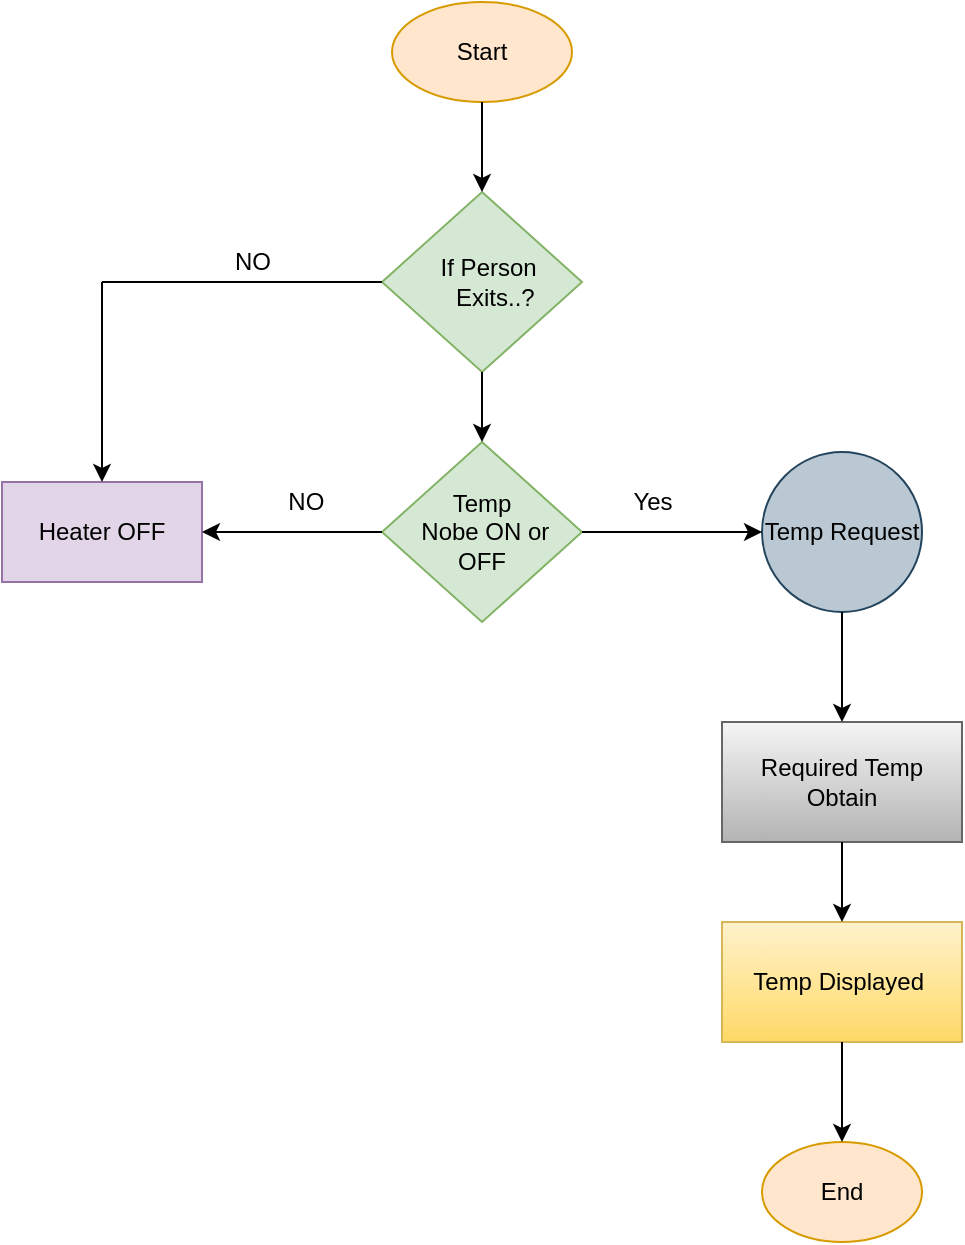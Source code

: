 <mxfile version="15.1.0" type="device"><diagram id="MNtWhiAvmt9Cc8O9kyCF" name="Page-1"><mxGraphModel dx="1038" dy="579" grid="1" gridSize="10" guides="1" tooltips="1" connect="1" arrows="1" fold="1" page="1" pageScale="1" pageWidth="827" pageHeight="1169" math="0" shadow="0"><root><mxCell id="0"/><mxCell id="1" parent="0"/><mxCell id="0d2DsGToPT7u_OmCkoRb-1" value="Start" style="ellipse;whiteSpace=wrap;html=1;fillColor=#ffe6cc;strokeColor=#d79b00;" vertex="1" parent="1"><mxGeometry x="325" y="50" width="90" height="50" as="geometry"/></mxCell><mxCell id="0d2DsGToPT7u_OmCkoRb-2" value="&amp;nbsp; If Person&lt;br&gt;&amp;nbsp; &amp;nbsp; Exits..?" style="rhombus;whiteSpace=wrap;html=1;fillColor=#d5e8d4;strokeColor=#82b366;" vertex="1" parent="1"><mxGeometry x="320" y="145" width="100" height="90" as="geometry"/></mxCell><mxCell id="0d2DsGToPT7u_OmCkoRb-3" value="Heater OFF" style="rounded=0;whiteSpace=wrap;html=1;fillColor=#e1d5e7;strokeColor=#9673a6;" vertex="1" parent="1"><mxGeometry x="130" y="290" width="100" height="50" as="geometry"/></mxCell><mxCell id="0d2DsGToPT7u_OmCkoRb-6" value="Required Temp Obtain" style="rounded=0;whiteSpace=wrap;html=1;gradientColor=#b3b3b3;fillColor=#f5f5f5;strokeColor=#666666;" vertex="1" parent="1"><mxGeometry x="490" y="410" width="120" height="60" as="geometry"/></mxCell><mxCell id="0d2DsGToPT7u_OmCkoRb-7" value="Temp Displayed&amp;nbsp;" style="rounded=0;whiteSpace=wrap;html=1;gradientColor=#ffd966;fillColor=#fff2cc;strokeColor=#d6b656;" vertex="1" parent="1"><mxGeometry x="490" y="510" width="120" height="60" as="geometry"/></mxCell><mxCell id="0d2DsGToPT7u_OmCkoRb-8" value="Temp&lt;br&gt;&amp;nbsp;Nobe ON or &lt;br&gt;OFF" style="rhombus;whiteSpace=wrap;html=1;fillColor=#d5e8d4;strokeColor=#82b366;" vertex="1" parent="1"><mxGeometry x="320" y="270" width="100" height="90" as="geometry"/></mxCell><mxCell id="0d2DsGToPT7u_OmCkoRb-9" value="Temp Request" style="ellipse;whiteSpace=wrap;html=1;aspect=fixed;fillColor=#bac8d3;strokeColor=#23445d;" vertex="1" parent="1"><mxGeometry x="510" y="275" width="80" height="80" as="geometry"/></mxCell><mxCell id="0d2DsGToPT7u_OmCkoRb-11" value="" style="endArrow=classic;html=1;exitX=0.5;exitY=1;exitDx=0;exitDy=0;entryX=0.5;entryY=0;entryDx=0;entryDy=0;" edge="1" parent="1" source="0d2DsGToPT7u_OmCkoRb-2" target="0d2DsGToPT7u_OmCkoRb-8"><mxGeometry width="50" height="50" relative="1" as="geometry"><mxPoint x="390" y="220" as="sourcePoint"/><mxPoint x="370" y="260" as="targetPoint"/></mxGeometry></mxCell><mxCell id="0d2DsGToPT7u_OmCkoRb-12" value="" style="endArrow=classic;html=1;exitX=1;exitY=0.5;exitDx=0;exitDy=0;entryX=0;entryY=0.5;entryDx=0;entryDy=0;" edge="1" parent="1" source="0d2DsGToPT7u_OmCkoRb-8" target="0d2DsGToPT7u_OmCkoRb-9"><mxGeometry width="50" height="50" relative="1" as="geometry"><mxPoint x="390" y="220" as="sourcePoint"/><mxPoint x="500" y="290" as="targetPoint"/></mxGeometry></mxCell><mxCell id="0d2DsGToPT7u_OmCkoRb-16" value="" style="endArrow=classic;html=1;entryX=0.5;entryY=0;entryDx=0;entryDy=0;exitX=0.5;exitY=1;exitDx=0;exitDy=0;" edge="1" parent="1" source="0d2DsGToPT7u_OmCkoRb-1" target="0d2DsGToPT7u_OmCkoRb-2"><mxGeometry width="50" height="50" relative="1" as="geometry"><mxPoint x="390" y="220" as="sourcePoint"/><mxPoint x="440" y="170" as="targetPoint"/></mxGeometry></mxCell><mxCell id="0d2DsGToPT7u_OmCkoRb-17" value="" style="endArrow=classic;html=1;entryX=1;entryY=0.5;entryDx=0;entryDy=0;exitX=0;exitY=0.5;exitDx=0;exitDy=0;" edge="1" parent="1" source="0d2DsGToPT7u_OmCkoRb-8" target="0d2DsGToPT7u_OmCkoRb-3"><mxGeometry width="50" height="50" relative="1" as="geometry"><mxPoint x="390" y="220" as="sourcePoint"/><mxPoint x="440" y="170" as="targetPoint"/></mxGeometry></mxCell><mxCell id="0d2DsGToPT7u_OmCkoRb-18" value="" style="endArrow=classic;html=1;entryX=0.5;entryY=0;entryDx=0;entryDy=0;" edge="1" parent="1" target="0d2DsGToPT7u_OmCkoRb-3"><mxGeometry width="50" height="50" relative="1" as="geometry"><mxPoint x="180" y="190" as="sourcePoint"/><mxPoint x="440" y="170" as="targetPoint"/></mxGeometry></mxCell><mxCell id="0d2DsGToPT7u_OmCkoRb-19" value="" style="endArrow=none;html=1;exitX=0;exitY=0.5;exitDx=0;exitDy=0;" edge="1" parent="1" source="0d2DsGToPT7u_OmCkoRb-2"><mxGeometry width="50" height="50" relative="1" as="geometry"><mxPoint x="390" y="220" as="sourcePoint"/><mxPoint x="180" y="190" as="targetPoint"/></mxGeometry></mxCell><mxCell id="0d2DsGToPT7u_OmCkoRb-23" value="" style="endArrow=classic;html=1;exitX=0.5;exitY=1;exitDx=0;exitDy=0;" edge="1" parent="1" source="0d2DsGToPT7u_OmCkoRb-9"><mxGeometry width="50" height="50" relative="1" as="geometry"><mxPoint x="550" y="360" as="sourcePoint"/><mxPoint x="550" y="410" as="targetPoint"/></mxGeometry></mxCell><mxCell id="0d2DsGToPT7u_OmCkoRb-24" value="" style="endArrow=classic;html=1;entryX=0.5;entryY=0;entryDx=0;entryDy=0;exitX=0.5;exitY=1;exitDx=0;exitDy=0;" edge="1" parent="1" source="0d2DsGToPT7u_OmCkoRb-6" target="0d2DsGToPT7u_OmCkoRb-7"><mxGeometry width="50" height="50" relative="1" as="geometry"><mxPoint x="390" y="460" as="sourcePoint"/><mxPoint x="440" y="410" as="targetPoint"/></mxGeometry></mxCell><mxCell id="0d2DsGToPT7u_OmCkoRb-25" value="NO" style="text;html=1;align=center;verticalAlign=middle;resizable=0;points=[];autosize=1;strokeColor=none;fillColor=none;" vertex="1" parent="1"><mxGeometry x="240" y="170" width="30" height="20" as="geometry"/></mxCell><mxCell id="0d2DsGToPT7u_OmCkoRb-26" value="&amp;nbsp; &amp;nbsp; NO" style="text;html=1;align=center;verticalAlign=middle;resizable=0;points=[];autosize=1;strokeColor=none;fillColor=none;" vertex="1" parent="1"><mxGeometry x="250" y="290" width="50" height="20" as="geometry"/></mxCell><mxCell id="0d2DsGToPT7u_OmCkoRb-27" value="Yes" style="text;html=1;align=center;verticalAlign=middle;resizable=0;points=[];autosize=1;strokeColor=none;fillColor=none;" vertex="1" parent="1"><mxGeometry x="440" y="290" width="30" height="20" as="geometry"/></mxCell><mxCell id="0d2DsGToPT7u_OmCkoRb-28" value="End" style="ellipse;whiteSpace=wrap;html=1;fillColor=#ffe6cc;strokeColor=#d79b00;" vertex="1" parent="1"><mxGeometry x="510" y="620" width="80" height="50" as="geometry"/></mxCell><mxCell id="0d2DsGToPT7u_OmCkoRb-29" value="" style="endArrow=classic;html=1;entryX=0.5;entryY=0;entryDx=0;entryDy=0;exitX=0.5;exitY=1;exitDx=0;exitDy=0;" edge="1" parent="1" source="0d2DsGToPT7u_OmCkoRb-7" target="0d2DsGToPT7u_OmCkoRb-28"><mxGeometry width="50" height="50" relative="1" as="geometry"><mxPoint x="390" y="570" as="sourcePoint"/><mxPoint x="440" y="520" as="targetPoint"/></mxGeometry></mxCell></root></mxGraphModel></diagram></mxfile>